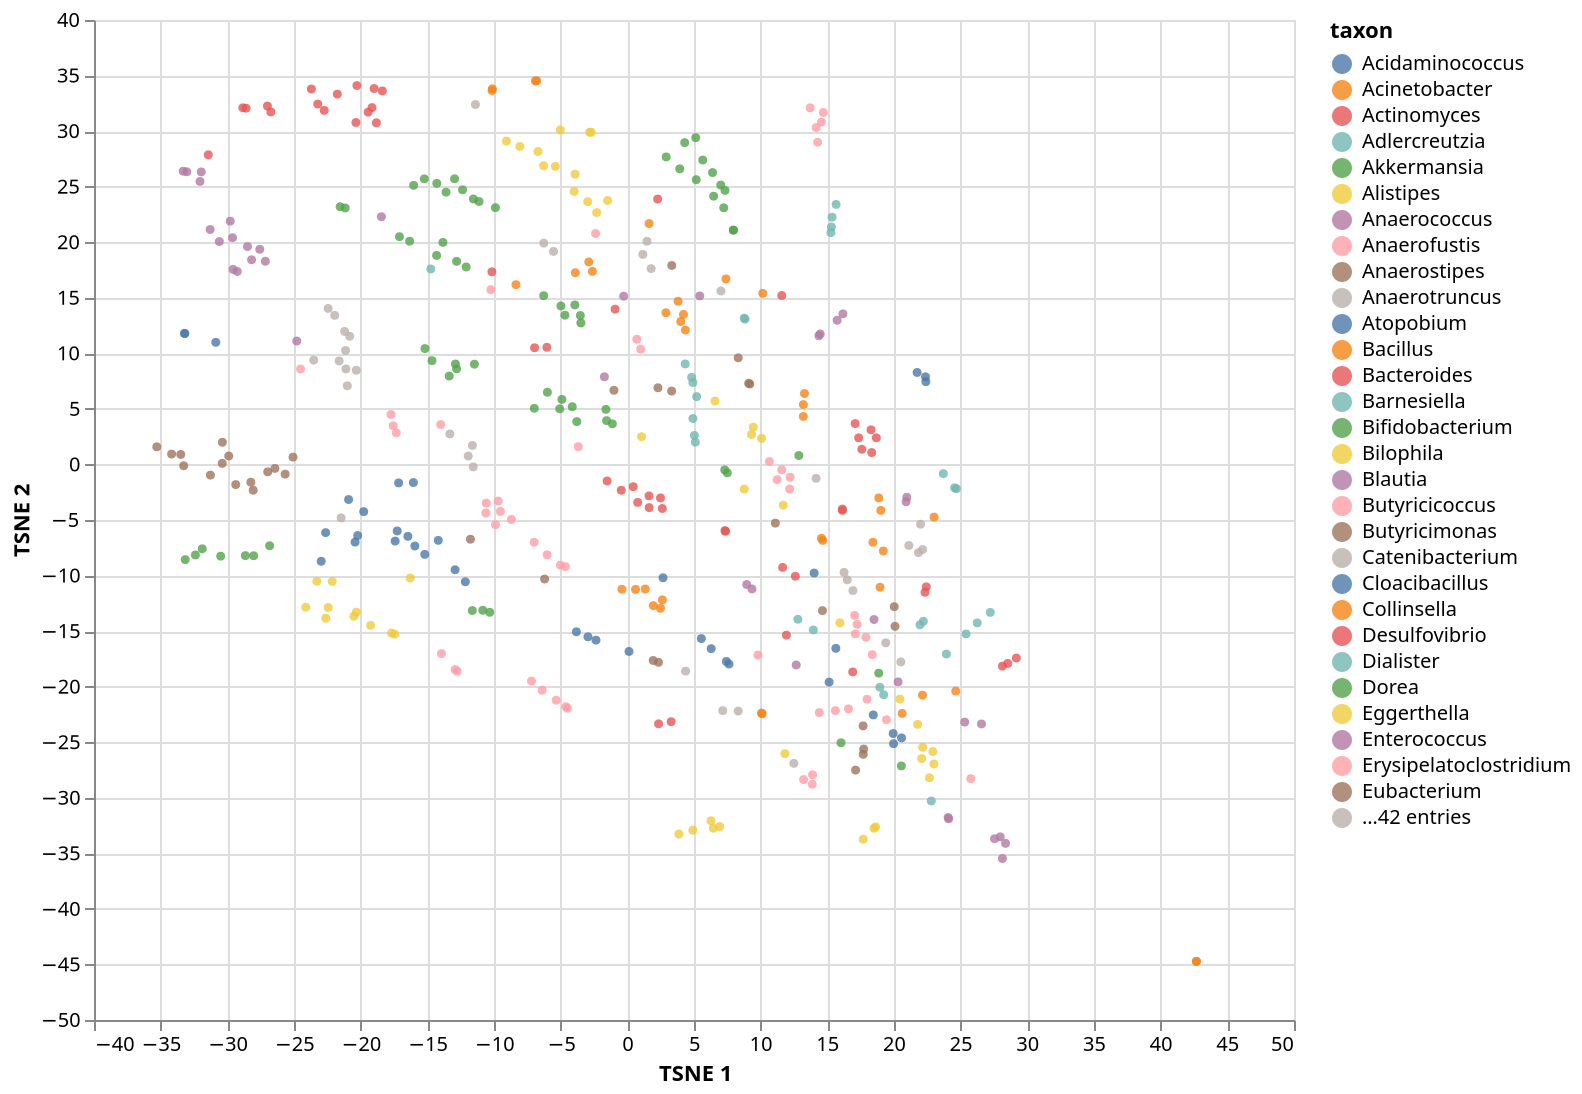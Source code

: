 {
  "$schema": "https://vega.github.io/schema/vega-lite/v5.json",
  "width": 600,
  "height": 500,
  "data": {
    "values": [
      {
        "sample_id": "Cancer1",
        "taxon": "Acinetobacter",
        "TSNE 1": 18.419960022,
        "TSNE 2": -7.0045485497
      },
      {
        "sample_id": "Cancer1",
        "taxon": "Actinomyces",
        "TSNE 1": 18.2789115906,
        "TSNE 2": 3.1150007248
      },
      {
        "sample_id": "Cancer1",
        "taxon": "Akkermansia",
        "TSNE 1": -28.6494579315,
        "TSNE 2": -8.2044992447
      },
      {
        "sample_id": "Cancer1",
        "taxon": "Alistipes",
        "TSNE 1": -5.3994007111,
        "TSNE 2": 26.8193073273
      },
      {
        "sample_id": "Cancer1",
        "taxon": "Anaerostipes",
        "TSNE 1": -28.2344856262,
        "TSNE 2": -1.6000401974
      },
      {
        "sample_id": "Cancer1",
        "taxon": "Atopobium",
        "TSNE 1": 15.6390228271,
        "TSNE 2": -16.5520496368
      },
      {
        "sample_id": "Cancer1",
        "taxon": "Bacillus",
        "TSNE 1": 23.005531311,
        "TSNE 2": -4.7356939316
      },
      {
        "sample_id": "Cancer1",
        "taxon": "Bacteroides",
        "TSNE 1": -28.5949516296,
        "TSNE 2": 32.0616378784
      },
      {
        "sample_id": "Cancer1",
        "taxon": "Bifidobacterium",
        "TSNE 1": -12.3578615189,
        "TSNE 2": 24.7185382843
      },
      {
        "sample_id": "Cancer1",
        "taxon": "Bilophila",
        "TSNE 1": 22.9938392639,
        "TSNE 2": -26.9536323547
      },
      {
        "sample_id": "Cancer1",
        "taxon": "Blautia",
        "TSNE 1": -29.5719795227,
        "TSNE 2": 17.5581531525
      },
      {
        "sample_id": "Cancer1",
        "taxon": "Butyricicoccus",
        "TSNE 1": -8.6917276382,
        "TSNE 2": -4.9501094818
      },
      {
        "sample_id": "Cancer1",
        "taxon": "Butyricimonas",
        "TSNE 1": 11.1030960083,
        "TSNE 2": -5.2811141014
      },
      {
        "sample_id": "Cancer1",
        "taxon": "Collinsella",
        "TSNE 1": 13.1992340088,
        "TSNE 2": 4.3187403679
      },
      {
        "sample_id": "Cancer1",
        "taxon": "Desulfovibrio",
        "TSNE 1": 7.3652896881,
        "TSNE 2": -6.0225429535
      },
      {
        "sample_id": "Cancer1",
        "taxon": "Dorea",
        "TSNE 1": -6.9793248177,
        "TSNE 2": 5.0521073341
      },
      {
        "sample_id": "Cancer1",
        "taxon": "Enterococcus",
        "TSNE 1": 20.960773468,
        "TSNE 2": -2.9550373554
      },
      {
        "sample_id": "Cancer1",
        "taxon": "Erysipelatoclostridium",
        "TSNE 1": 17.0992794037,
        "TSNE 2": -15.246465683
      },
      {
        "sample_id": "Cancer1",
        "taxon": "Faecalibacterium",
        "TSNE 1": -11.9325504303,
        "TSNE 2": 0.7537255287
      },
      {
        "sample_id": "Cancer1",
        "taxon": "Gemella",
        "TSNE 1": 18.9403305054,
        "TSNE 2": -20.053106308
      },
      {
        "sample_id": "Cancer1",
        "taxon": "Haemophilus",
        "TSNE 1": 14.3673124313,
        "TSNE 2": 11.5812091827
      },
      {
        "sample_id": "Cancer1",
        "taxon": "Lachnoclostridium",
        "TSNE 1": 4.0051579475,
        "TSNE 2": 12.8620223999
      },
      {
        "sample_id": "Cancer1",
        "taxon": "Lachnospira",
        "TSNE 1": 1.6264470816,
        "TSNE 2": -2.8328328133
      },
      {
        "sample_id": "Cancer1",
        "taxon": "Listeria",
        "TSNE 1": 8.9538803101,
        "TSNE 2": -10.8067083359
      },
      {
        "sample_id": "Cancer1",
        "taxon": "Mogibacterium",
        "TSNE 1": 20.6116333008,
        "TSNE 2": -22.4098949432
      },
      {
        "sample_id": "Cancer1",
        "taxon": "Neisseria",
        "TSNE 1": 11.6467981339,
        "TSNE 2": -9.2644081116
      },
      {
        "sample_id": "Cancer1",
        "taxon": "Odoribacter",
        "TSNE 1": 4.9176435471,
        "TSNE 2": 7.3701281548
      },
      {
        "sample_id": "Cancer1",
        "taxon": "Parabacteroides",
        "TSNE 1": 7.0086531639,
        "TSNE 2": 25.1441822052
      },
      {
        "sample_id": "Cancer1",
        "taxon": "Parasutterella",
        "TSNE 1": 27.9661045074,
        "TSNE 2": -33.514591217
      },
      {
        "sample_id": "Cancer1",
        "taxon": "Phascolarctobacterium",
        "TSNE 1": 14.2711992264,
        "TSNE 2": 28.998916626
      },
      {
        "sample_id": "Cancer1",
        "taxon": "Pseudomonas",
        "TSNE 1": 21.9917583466,
        "TSNE 2": -5.3781652451
      },
      {
        "sample_id": "Cancer1",
        "taxon": "Roseburia",
        "TSNE 1": -20.4189052582,
        "TSNE 2": -6.9906964302
      },
      {
        "sample_id": "Cancer1",
        "taxon": "Staphylococcus",
        "TSNE 1": 8.7707691193,
        "TSNE 2": 13.1696529388
      },
      {
        "sample_id": "Cancer1",
        "taxon": "Streptococcus",
        "TSNE 1": -12.0856666565,
        "TSNE 2": 17.7726306915
      },
      {
        "sample_id": "Cancer1",
        "taxon": "Subdoligranulum",
        "TSNE 1": -22.1314506531,
        "TSNE 2": -10.5276079178
      },
      {
        "sample_id": "Cancer1",
        "taxon": "Veillonella",
        "TSNE 1": 1.1635875702,
        "TSNE 2": 18.9054145813
      },
      {
        "sample_id": "Cancer2",
        "taxon": "Acinetobacter",
        "TSNE 1": 19.1987304688,
        "TSNE 2": -7.7885513306
      },
      {
        "sample_id": "Cancer2",
        "taxon": "Actinomyces",
        "TSNE 1": 18.6760349274,
        "TSNE 2": 2.3961741924
      },
      {
        "sample_id": "Cancer2",
        "taxon": "Alistipes",
        "TSNE 1": -3.9174478054,
        "TSNE 2": 26.1222991943
      },
      {
        "sample_id": "Cancer2",
        "taxon": "Anaerostipes",
        "TSNE 1": -26.4301891327,
        "TSNE 2": -0.357116878
      },
      {
        "sample_id": "Cancer2",
        "taxon": "Bacteroides",
        "TSNE 1": -23.2192573547,
        "TSNE 2": 32.4349555969
      },
      {
        "sample_id": "Cancer2",
        "taxon": "Bilophila",
        "TSNE 1": 22.1486949921,
        "TSNE 2": -25.4567070007
      },
      {
        "sample_id": "Cancer2",
        "taxon": "Blautia",
        "TSNE 1": -29.6074867249,
        "TSNE 2": 20.4083938599
      },
      {
        "sample_id": "Cancer2",
        "taxon": "Butyricicoccus",
        "TSNE 1": -6.9918270111,
        "TSNE 2": -6.9973311424
      },
      {
        "sample_id": "Cancer2",
        "taxon": "Collinsella",
        "TSNE 1": 13.2855710983,
        "TSNE 2": 6.3840813637
      },
      {
        "sample_id": "Cancer2",
        "taxon": "Dorea",
        "TSNE 1": -13.3600435257,
        "TSNE 2": 7.9517254829
      },
      {
        "sample_id": "Cancer2",
        "taxon": "Enterococcus",
        "TSNE 1": 20.9108848572,
        "TSNE 2": -3.3562426567
      },
      {
        "sample_id": "Cancer2",
        "taxon": "Erysipelatoclostridium",
        "TSNE 1": 18.3680973053,
        "TSNE 2": -17.1166629791
      },
      {
        "sample_id": "Cancer2",
        "taxon": "Faecalibacterium",
        "TSNE 1": -23.5220184326,
        "TSNE 2": 9.3897504807
      },
      {
        "sample_id": "Cancer2",
        "taxon": "Haemophilus",
        "TSNE 1": 16.1690921783,
        "TSNE 2": 13.5523014069
      },
      {
        "sample_id": "Cancer2",
        "taxon": "Lachnoclostridium",
        "TSNE 1": 3.8056066036,
        "TSNE 2": 14.6884012222
      },
      {
        "sample_id": "Cancer2",
        "taxon": "Lachnospira",
        "TSNE 1": 2.4883394241,
        "TSNE 2": -3.0122756958
      },
      {
        "sample_id": "Cancer2",
        "taxon": "Lactobacillus",
        "TSNE 1": 22.2022972107,
        "TSNE 2": -14.1173458099
      },
      {
        "sample_id": "Cancer2",
        "taxon": "Listeria",
        "TSNE 1": 9.3489313126,
        "TSNE 2": -11.2021350861
      },
      {
        "sample_id": "Cancer2",
        "taxon": "Methanobrevibacter",
        "TSNE 1": -33.2157058716,
        "TSNE 2": 11.7965526581
      },
      {
        "sample_id": "Cancer2",
        "taxon": "Neisseria",
        "TSNE 1": 12.6006679535,
        "TSNE 2": -10.0608415604
      },
      {
        "sample_id": "Cancer2",
        "taxon": "Odoribacter",
        "TSNE 1": 4.8208751678,
        "TSNE 2": 7.8392472267
      },
      {
        "sample_id": "Cancer2",
        "taxon": "Parabacteroides",
        "TSNE 1": 5.6548395157,
        "TSNE 2": 27.3948707581
      },
      {
        "sample_id": "Cancer2",
        "taxon": "Phascolarctobacterium",
        "TSNE 1": -5.3328032494,
        "TSNE 2": -21.2218761444
      },
      {
        "sample_id": "Cancer2",
        "taxon": "Porphyromonas",
        "TSNE 1": 2.2958118916,
        "TSNE 2": 6.9017767906
      },
      {
        "sample_id": "Cancer2",
        "taxon": "Pseudomonas",
        "TSNE 1": 21.1095981598,
        "TSNE 2": -7.2890219688
      },
      {
        "sample_id": "Cancer2",
        "taxon": "Roseburia",
        "TSNE 1": -16.4583969116,
        "TSNE 2": -6.470515728
      },
      {
        "sample_id": "Cancer2",
        "taxon": "Staphylococcus",
        "TSNE 1": 8.8229207993,
        "TSNE 2": 13.0794372559
      },
      {
        "sample_id": "Cancer2",
        "taxon": "Streptococcus",
        "TSNE 1": -16.3289661407,
        "TSNE 2": 20.0935630798
      },
      {
        "sample_id": "Cancer2",
        "taxon": "Subdoligranulum",
        "TSNE 1": -24.1160297394,
        "TSNE 2": -12.8497629166
      },
      {
        "sample_id": "Cancer2",
        "taxon": "Veillonella",
        "TSNE 1": 14.1565151215,
        "TSNE 2": -1.2467941046
      },
      {
        "sample_id": "Cancer3",
        "taxon": "Acidaminococcus",
        "TSNE 1": 14.0094451904,
        "TSNE 2": -9.7743873596
      },
      {
        "sample_id": "Cancer3",
        "taxon": "Actinomyces",
        "TSNE 1": 18.3261299133,
        "TSNE 2": 1.0706022978
      },
      {
        "sample_id": "Cancer3",
        "taxon": "Akkermansia",
        "TSNE 1": -28.0264358521,
        "TSNE 2": -8.2182092667
      },
      {
        "sample_id": "Cancer3",
        "taxon": "Alistipes",
        "TSNE 1": -2.9735331535,
        "TSNE 2": 23.6579208374
      },
      {
        "sample_id": "Cancer3",
        "taxon": "Anaerostipes",
        "TSNE 1": -29.8953666687,
        "TSNE 2": 0.7615689635
      },
      {
        "sample_id": "Cancer3",
        "taxon": "Bacteroides",
        "TSNE 1": -19.4421787262,
        "TSNE 2": 31.7056846619
      },
      {
        "sample_id": "Cancer3",
        "taxon": "Barnesiella",
        "TSNE 1": 23.9282455444,
        "TSNE 2": -17.0645942688
      },
      {
        "sample_id": "Cancer3",
        "taxon": "Bifidobacterium",
        "TSNE 1": -14.2903060913,
        "TSNE 2": 25.2967147827
      },
      {
        "sample_id": "Cancer3",
        "taxon": "Blautia",
        "TSNE 1": -33.0427970886,
        "TSNE 2": 26.3412265778
      },
      {
        "sample_id": "Cancer3",
        "taxon": "Butyricicoccus",
        "TSNE 1": -10.5768957138,
        "TSNE 2": -3.4800395966
      },
      {
        "sample_id": "Cancer3",
        "taxon": "Collinsella",
        "TSNE 1": -6.896900177,
        "TSNE 2": 34.5212669373
      },
      {
        "sample_id": "Cancer3",
        "taxon": "Dorea",
        "TSNE 1": -12.8045368195,
        "TSNE 2": 8.6032514572
      },
      {
        "sample_id": "Cancer3",
        "taxon": "Erysipelatoclostridium",
        "TSNE 1": 17.0483207703,
        "TSNE 2": -13.5841169357
      },
      {
        "sample_id": "Cancer3",
        "taxon": "Faecalibacterium",
        "TSNE 1": -20.8228588104,
        "TSNE 2": 11.5327806473
      },
      {
        "sample_id": "Cancer3",
        "taxon": "Faecalitalea",
        "TSNE 1": 7.6244735718,
        "TSNE 2": -17.9638118744
      },
      {
        "sample_id": "Cancer3",
        "taxon": "Fusobacterium",
        "TSNE 1": 16.1234798431,
        "TSNE 2": -4.010453701
      },
      {
        "sample_id": "Cancer3",
        "taxon": "Haemophilus",
        "TSNE 1": 20.3067245483,
        "TSNE 2": -19.563659668
      },
      {
        "sample_id": "Cancer3",
        "taxon": "Holdemanella",
        "TSNE 1": -17.3277683258,
        "TSNE 2": 2.8473844528
      },
      {
        "sample_id": "Cancer3",
        "taxon": "Lachnoclostridium",
        "TSNE 1": 2.8956401348,
        "TSNE 2": 13.6504926682
      },
      {
        "sample_id": "Cancer3",
        "taxon": "Lachnospira",
        "TSNE 1": 28.5320606232,
        "TSNE 2": -17.9078960419
      },
      {
        "sample_id": "Cancer3",
        "taxon": "Lactobacillus",
        "TSNE 1": 21.9478969574,
        "TSNE 2": -14.4342823029
      },
      {
        "sample_id": "Cancer3",
        "taxon": "Marvinbryantia",
        "TSNE 1": -13.9425058365,
        "TSNE 2": -17.0244541168
      },
      {
        "sample_id": "Cancer3",
        "taxon": "Megamonas",
        "TSNE 1": -1.0060266256,
        "TSNE 2": 6.6741471291
      },
      {
        "sample_id": "Cancer3",
        "taxon": "Megasphaera",
        "TSNE 1": -5.5378160477,
        "TSNE 2": 19.172328949
      },
      {
        "sample_id": "Cancer3",
        "taxon": "Mogibacterium",
        "TSNE 1": 24.6311302185,
        "TSNE 2": -20.4011516571
      },
      {
        "sample_id": "Cancer3",
        "taxon": "Parabacteroides",
        "TSNE 1": 6.4711875916,
        "TSNE 2": 24.1425037384
      },
      {
        "sample_id": "Cancer3",
        "taxon": "Paraprevotella",
        "TSNE 1": -2.8297333717,
        "TSNE 2": 29.8947238922
      },
      {
        "sample_id": "Cancer3",
        "taxon": "Phascolarctobacterium",
        "TSNE 1": -6.3954138756,
        "TSNE 2": -20.3146820068
      },
      {
        "sample_id": "Cancer3",
        "taxon": "Pseudomonas",
        "TSNE 1": 22.144405365,
        "TSNE 2": -7.6610460281
      },
      {
        "sample_id": "Cancer3",
        "taxon": "Roseburia",
        "TSNE 1": -19.7730922699,
        "TSNE 2": -4.2451572418
      },
      {
        "sample_id": "Cancer3",
        "taxon": "Streptococcus",
        "TSNE 1": -3.5249371529,
        "TSNE 2": 13.4029722214
      },
      {
        "sample_id": "Cancer3",
        "taxon": "Subdoligranulum",
        "TSNE 1": -17.454668045,
        "TSNE 2": -15.2778568268
      },
      {
        "sample_id": "Cancer3",
        "taxon": "Sutterella",
        "TSNE 1": 25.3047523499,
        "TSNE 2": -23.1866989136
      },
      {
        "sample_id": "Cancer4",
        "taxon": "Acidaminococcus",
        "TSNE 1": 22.3607749939,
        "TSNE 2": 7.88910532
      },
      {
        "sample_id": "Cancer4",
        "taxon": "Actinomyces",
        "TSNE 1": 17.3500423431,
        "TSNE 2": 2.3952333927
      },
      {
        "sample_id": "Cancer4",
        "taxon": "Akkermansia",
        "TSNE 1": 16.0283279419,
        "TSNE 2": -25.0485687256
      },
      {
        "sample_id": "Cancer4",
        "taxon": "Alistipes",
        "TSNE 1": -6.2745485306,
        "TSNE 2": 26.8753967285
      },
      {
        "sample_id": "Cancer4",
        "taxon": "Anaerostipes",
        "TSNE 1": -33.2755088806,
        "TSNE 2": -0.1205203086
      },
      {
        "sample_id": "Cancer4",
        "taxon": "Bacteroides",
        "TSNE 1": -19.1486263275,
        "TSNE 2": 32.1167182922
      },
      {
        "sample_id": "Cancer4",
        "taxon": "Bifidobacterium",
        "TSNE 1": -15.2248106003,
        "TSNE 2": 25.7049407959
      },
      {
        "sample_id": "Cancer4",
        "taxon": "Bilophila",
        "TSNE 1": 22.0741634369,
        "TSNE 2": -26.4706058502
      },
      {
        "sample_id": "Cancer4",
        "taxon": "Blautia",
        "TSNE 1": -33.3110313416,
        "TSNE 2": 26.3913059235
      },
      {
        "sample_id": "Cancer4",
        "taxon": "Butyricicoccus",
        "TSNE 1": -9.6807041168,
        "TSNE 2": -3.2884149551
      },
      {
        "sample_id": "Cancer4",
        "taxon": "Collinsella",
        "TSNE 1": 42.6791954041,
        "TSNE 2": -44.7242660522
      },
      {
        "sample_id": "Cancer4",
        "taxon": "Desulfovibrio",
        "TSNE 1": 7.3228559494,
        "TSNE 2": -5.9492750168
      },
      {
        "sample_id": "Cancer4",
        "taxon": "Dorea",
        "TSNE 1": -4.1308383942,
        "TSNE 2": 5.1969742775
      },
      {
        "sample_id": "Cancer4",
        "taxon": "Erysipelatoclostridium",
        "TSNE 1": 0.7091780305,
        "TSNE 2": 11.2702875137
      },
      {
        "sample_id": "Cancer4",
        "taxon": "Eubacterium",
        "TSNE 1": 20.0179672241,
        "TSNE 2": -12.8009929657
      },
      {
        "sample_id": "Cancer4",
        "taxon": "Faecalibacterium",
        "TSNE 1": -11.5601453781,
        "TSNE 2": -0.2172639817
      },
      {
        "sample_id": "Cancer4",
        "taxon": "Faecalitalea",
        "TSNE 1": 5.5506749153,
        "TSNE 2": -15.6709537506
      },
      {
        "sample_id": "Cancer4",
        "taxon": "Flavonifractor",
        "TSNE 1": 1.9509272575,
        "TSNE 2": -12.7075386047
      },
      {
        "sample_id": "Cancer4",
        "taxon": "Intestinibacter",
        "TSNE 1": -2.9521942139,
        "TSNE 2": -15.5115671158
      },
      {
        "sample_id": "Cancer4",
        "taxon": "Lachnoclostridium",
        "TSNE 1": -3.9013547897,
        "TSNE 2": 17.2544078827
      },
      {
        "sample_id": "Cancer4",
        "taxon": "Lachnospira",
        "TSNE 1": 1.6364711523,
        "TSNE 2": -3.8829295635
      },
      {
        "sample_id": "Cancer4",
        "taxon": "Marvinbryantia",
        "TSNE 1": -12.9116125107,
        "TSNE 2": -18.453245163
      },
      {
        "sample_id": "Cancer4",
        "taxon": "Methanobrevibacter",
        "TSNE 1": -30.8652095795,
        "TSNE 2": 10.9908132553
      },
      {
        "sample_id": "Cancer4",
        "taxon": "Odoribacter",
        "TSNE 1": 5.1001720428,
        "TSNE 2": 2.0066494942
      },
      {
        "sample_id": "Cancer4",
        "taxon": "Parabacteroides",
        "TSNE 1": 3.9311261177,
        "TSNE 2": 26.6047725677
      },
      {
        "sample_id": "Cancer4",
        "taxon": "Phascolarctobacterium",
        "TSNE 1": -4.6094546318,
        "TSNE 2": -21.8028526306
      },
      {
        "sample_id": "Cancer4",
        "taxon": "Roseburia",
        "TSNE 1": -20.9068069458,
        "TSNE 2": -3.1584787369
      },
      {
        "sample_id": "Cancer4",
        "taxon": "Slackia",
        "TSNE 1": 2.3423674107,
        "TSNE 2": -23.3445167542
      },
      {
        "sample_id": "Cancer4",
        "taxon": "Streptococcus",
        "TSNE 1": -3.4843811989,
        "TSNE 2": 12.7349538803
      },
      {
        "sample_id": "Cancer4",
        "taxon": "Subdoligranulum",
        "TSNE 1": -17.6862163544,
        "TSNE 2": -15.17192173
      },
      {
        "sample_id": "Cancer4",
        "taxon": "Terrisporobacter",
        "TSNE 1": -13.9981451035,
        "TSNE 2": 3.5878241062
      },
      {
        "sample_id": "Cancer4",
        "taxon": "Tyzzerella",
        "TSNE 1": 1.9406244755,
        "TSNE 2": -17.6420917511
      },
      {
        "sample_id": "Cancer4",
        "taxon": "Veillonella",
        "TSNE 1": 16.918422699,
        "TSNE 2": -11.3535146713
      },
      {
        "sample_id": "Cancer5",
        "taxon": "Akkermansia",
        "TSNE 1": -11.6246862411,
        "TSNE 2": -13.1470012665
      },
      {
        "sample_id": "Cancer5",
        "taxon": "Alistipes",
        "TSNE 1": -3.9916951656,
        "TSNE 2": 24.5733337402
      },
      {
        "sample_id": "Cancer5",
        "taxon": "Anaerostipes",
        "TSNE 1": -31.2669353485,
        "TSNE 2": -0.9604545236
      },
      {
        "sample_id": "Cancer5",
        "taxon": "Bacteroides",
        "TSNE 1": -23.6948623657,
        "TSNE 2": 33.792339325
      },
      {
        "sample_id": "Cancer5",
        "taxon": "Bifidobacterium",
        "TSNE 1": -16.0282344818,
        "TSNE 2": 25.1188278198
      },
      {
        "sample_id": "Cancer5",
        "taxon": "Bilophila",
        "TSNE 1": 6.2733798027,
        "TSNE 2": -32.066116333
      },
      {
        "sample_id": "Cancer5",
        "taxon": "Blautia",
        "TSNE 1": -30.6004943848,
        "TSNE 2": 20.0606803894
      },
      {
        "sample_id": "Cancer5",
        "taxon": "Butyricimonas",
        "TSNE 1": 14.6343097687,
        "TSNE 2": -13.15467453
      },
      {
        "sample_id": "Cancer5",
        "taxon": "Collinsella",
        "TSNE 1": -10.1215696335,
        "TSNE 2": 33.8070983887
      },
      {
        "sample_id": "Cancer5",
        "taxon": "Desulfovibrio",
        "TSNE 1": -6.0348792076,
        "TSNE 2": 10.5410385132
      },
      {
        "sample_id": "Cancer5",
        "taxon": "Faecalibacterium",
        "TSNE 1": -20.3274593353,
        "TSNE 2": 8.4774723053
      },
      {
        "sample_id": "Cancer5",
        "taxon": "Flavonifractor",
        "TSNE 1": 10.1142454147,
        "TSNE 2": -22.445350647
      },
      {
        "sample_id": "Cancer5",
        "taxon": "Gemella",
        "TSNE 1": 19.2264099121,
        "TSNE 2": -20.7262744904
      },
      {
        "sample_id": "Cancer5",
        "taxon": "Holdemania",
        "TSNE 1": 17.7265605927,
        "TSNE 2": -25.6117305756
      },
      {
        "sample_id": "Cancer5",
        "taxon": "Lachnoclostridium",
        "TSNE 1": 4.3549642563,
        "TSNE 2": 12.0943365097
      },
      {
        "sample_id": "Cancer5",
        "taxon": "Odoribacter",
        "TSNE 1": 13.9488573074,
        "TSNE 2": -14.8967542648
      },
      {
        "sample_id": "Cancer5",
        "taxon": "Parabacteroides",
        "TSNE 1": 4.3011193275,
        "TSNE 2": 28.9597473145
      },
      {
        "sample_id": "Cancer5",
        "taxon": "Paraprevotella",
        "TSNE 1": -5.0261650085,
        "TSNE 2": 30.0976638794
      },
      {
        "sample_id": "Cancer5",
        "taxon": "Parasutterella",
        "TSNE 1": 24.0988121033,
        "TSNE 2": -31.8891582489
      },
      {
        "sample_id": "Cancer5",
        "taxon": "Phascolarctobacterium",
        "TSNE 1": 14.5546455383,
        "TSNE 2": 30.8121986389
      },
      {
        "sample_id": "Cancer5",
        "taxon": "Roseburia",
        "TSNE 1": -20.2243270874,
        "TSNE 2": -6.3975505829
      },
      {
        "sample_id": "Cancer5",
        "taxon": "Slackia",
        "TSNE 1": 11.9295921326,
        "TSNE 2": -15.36028862
      },
      {
        "sample_id": "Cancer5",
        "taxon": "Sutterella",
        "TSNE 1": 26.5627326965,
        "TSNE 2": -23.3531951904
      },
      {
        "sample_id": "Cancer6",
        "taxon": "Akkermansia",
        "TSNE 1": -32.3952522278,
        "TSNE 2": -8.1461544037
      },
      {
        "sample_id": "Cancer6",
        "taxon": "Alistipes",
        "TSNE 1": -6.6976847649,
        "TSNE 2": 28.1635570526
      },
      {
        "sample_id": "Cancer6",
        "taxon": "Anaerostipes",
        "TSNE 1": -6.2050352097,
        "TSNE 2": -10.3144245148
      },
      {
        "sample_id": "Cancer6",
        "taxon": "Bacteroides",
        "TSNE 1": -21.7511806488,
        "TSNE 2": 33.3282737732
      },
      {
        "sample_id": "Cancer6",
        "taxon": "Barnesiella",
        "TSNE 1": 27.2221450806,
        "TSNE 2": -13.3135137558
      },
      {
        "sample_id": "Cancer6",
        "taxon": "Bifidobacterium",
        "TSNE 1": -11.5460891724,
        "TSNE 2": 23.8938274384
      },
      {
        "sample_id": "Cancer6",
        "taxon": "Bilophila",
        "TSNE 1": 22.659696579,
        "TSNE 2": -28.2000637054
      },
      {
        "sample_id": "Cancer6",
        "taxon": "Blautia",
        "TSNE 1": -28.4896354675,
        "TSNE 2": 19.612953186
      },
      {
        "sample_id": "Cancer6",
        "taxon": "Butyricimonas",
        "TSNE 1": 9.1010074615,
        "TSNE 2": 7.3064165115
      },
      {
        "sample_id": "Cancer6",
        "taxon": "Catenibacterium",
        "TSNE 1": 4.3715114594,
        "TSNE 2": -18.6028690338
      },
      {
        "sample_id": "Cancer6",
        "taxon": "Cloacibacillus",
        "TSNE 1": 2.6778478622,
        "TSNE 2": -10.2008047104
      },
      {
        "sample_id": "Cancer6",
        "taxon": "Collinsella",
        "TSNE 1": 14.6553182602,
        "TSNE 2": -6.833729744
      },
      {
        "sample_id": "Cancer6",
        "taxon": "Dorea",
        "TSNE 1": -1.1226340532,
        "TSNE 2": 3.6568446159
      },
      {
        "sample_id": "Cancer6",
        "taxon": "Faecalibacterium",
        "TSNE 1": -21.1077957153,
        "TSNE 2": 8.5988426208
      },
      {
        "sample_id": "Cancer6",
        "taxon": "Intestinibacter",
        "TSNE 1": 15.1338529587,
        "TSNE 2": -19.5896549225
      },
      {
        "sample_id": "Cancer6",
        "taxon": "Lachnospira",
        "TSNE 1": 0.777423799,
        "TSNE 2": -3.4145517349
      },
      {
        "sample_id": "Cancer6",
        "taxon": "Methanobrevibacter",
        "TSNE 1": -33.185333252,
        "TSNE 2": 11.7795534134
      },
      {
        "sample_id": "Cancer6",
        "taxon": "Neisseria",
        "TSNE 1": 16.9035816193,
        "TSNE 2": -18.6727867126
      },
      {
        "sample_id": "Cancer6",
        "taxon": "Odoribacter",
        "TSNE 1": 4.9194040298,
        "TSNE 2": 4.1336569786
      },
      {
        "sample_id": "Cancer6",
        "taxon": "Parabacteroides",
        "TSNE 1": 2.9141185284,
        "TSNE 2": 27.6771965027
      },
      {
        "sample_id": "Cancer6",
        "taxon": "Paraprevotella",
        "TSNE 1": -2.7131831646,
        "TSNE 2": 29.8991756439
      },
      {
        "sample_id": "Cancer6",
        "taxon": "Phascolarctobacterium",
        "TSNE 1": -7.1872458458,
        "TSNE 2": -19.4940509796
      },
      {
        "sample_id": "Cancer6",
        "taxon": "Roseburia",
        "TSNE 1": -17.4139518738,
        "TSNE 2": -6.8961629868
      },
      {
        "sample_id": "Cancer6",
        "taxon": "Streptococcus",
        "TSNE 1": -4.6805934906,
        "TSNE 2": 13.432103157
      },
      {
        "sample_id": "Cancer6",
        "taxon": "Subdoligranulum",
        "TSNE 1": -20.5100631714,
        "TSNE 2": -13.666062355
      },
      {
        "sample_id": "Cancer6",
        "taxon": "Terrisporobacter",
        "TSNE 1": 9.7940196991,
        "TSNE 2": -17.1585102081
      },
      {
        "sample_id": "Cancer6",
        "taxon": "Tyzzerella",
        "TSNE 1": 17.6808071136,
        "TSNE 2": -23.5280647278
      },
      {
        "sample_id": "Cancer6",
        "taxon": "Veillonella",
        "TSNE 1": 16.2547664642,
        "TSNE 2": -9.7110738754
      },
      {
        "sample_id": "Cancer7",
        "taxon": "Akkermansia",
        "TSNE 1": -10.3194475174,
        "TSNE 2": -13.3070478439
      },
      {
        "sample_id": "Cancer7",
        "taxon": "Alistipes",
        "TSNE 1": 15.9427919388,
        "TSNE 2": -14.2554302216
      },
      {
        "sample_id": "Cancer7",
        "taxon": "Anaerostipes",
        "TSNE 1": -25.0744991302,
        "TSNE 2": 0.6607513428
      },
      {
        "sample_id": "Cancer7",
        "taxon": "Bacteroides",
        "TSNE 1": 2.2761983871,
        "TSNE 2": 23.8852310181
      },
      {
        "sample_id": "Cancer7",
        "taxon": "Bifidobacterium",
        "TSNE 1": -9.8941431046,
        "TSNE 2": 23.1113586426
      },
      {
        "sample_id": "Cancer7",
        "taxon": "Bilophila",
        "TSNE 1": 6.4501667023,
        "TSNE 2": -32.7367858887
      },
      {
        "sample_id": "Cancer7",
        "taxon": "Blautia",
        "TSNE 1": -24.7895889282,
        "TSNE 2": 11.1074466705
      },
      {
        "sample_id": "Cancer7",
        "taxon": "Butyricicoccus",
        "TSNE 1": -6.015768528,
        "TSNE 2": -8.1350450516
      },
      {
        "sample_id": "Cancer7",
        "taxon": "Collinsella",
        "TSNE 1": 1.6318033934,
        "TSNE 2": 21.6798286438
      },
      {
        "sample_id": "Cancer7",
        "taxon": "Dorea",
        "TSNE 1": -1.6079603434,
        "TSNE 2": 4.958527565
      },
      {
        "sample_id": "Cancer7",
        "taxon": "Erysipelatoclostridium",
        "TSNE 1": 17.2334403992,
        "TSNE 2": -14.3887042999
      },
      {
        "sample_id": "Cancer7",
        "taxon": "Faecalitalea",
        "TSNE 1": 6.2893352509,
        "TSNE 2": -16.5779151917
      },
      {
        "sample_id": "Cancer7",
        "taxon": "Fusobacterium",
        "TSNE 1": -31.430814743,
        "TSNE 2": 27.8681755066
      },
      {
        "sample_id": "Cancer7",
        "taxon": "Lachnoclostridium",
        "TSNE 1": -2.8910541534,
        "TSNE 2": 18.2260513306
      },
      {
        "sample_id": "Cancer7",
        "taxon": "Parabacteroides",
        "TSNE 1": 7.9582877159,
        "TSNE 2": 21.0875205994
      },
      {
        "sample_id": "Cancer7",
        "taxon": "Pseudomonas",
        "TSNE 1": 20.5137729645,
        "TSNE 2": -17.7737369537
      },
      {
        "sample_id": "Cancer7",
        "taxon": "Streptococcus",
        "TSNE 1": -13.8296146393,
        "TSNE 2": 19.984998703
      },
      {
        "sample_id": "Cancer7",
        "taxon": "Tyzzerella",
        "TSNE 1": 2.3360388279,
        "TSNE 2": -17.809425354
      },
      {
        "sample_id": "Cancer8",
        "taxon": "Acidaminococcus",
        "TSNE 1": 21.7348365784,
        "TSNE 2": 8.2775373459
      },
      {
        "sample_id": "Cancer8",
        "taxon": "Actinomyces",
        "TSNE 1": 17.5879669189,
        "TSNE 2": 1.3650690317
      },
      {
        "sample_id": "Cancer8",
        "taxon": "Akkermansia",
        "TSNE 1": -10.8404273987,
        "TSNE 2": -13.1241130829
      },
      {
        "sample_id": "Cancer8",
        "taxon": "Alistipes",
        "TSNE 1": 11.6950597763,
        "TSNE 2": -3.664167881
      },
      {
        "sample_id": "Cancer8",
        "taxon": "Anaerofustis",
        "TSNE 1": 15.6059713364,
        "TSNE 2": -22.1534347534
      },
      {
        "sample_id": "Cancer8",
        "taxon": "Anaerostipes",
        "TSNE 1": -33.4933357239,
        "TSNE 2": 0.900793612
      },
      {
        "sample_id": "Cancer8",
        "taxon": "Bacteroides",
        "TSNE 1": -18.3729419708,
        "TSNE 2": 33.6170005798
      },
      {
        "sample_id": "Cancer8",
        "taxon": "Bifidobacterium",
        "TSNE 1": -21.541103363,
        "TSNE 2": 23.19622612
      },
      {
        "sample_id": "Cancer8",
        "taxon": "Blautia",
        "TSNE 1": -29.7843799591,
        "TSNE 2": 21.8971996307
      },
      {
        "sample_id": "Cancer8",
        "taxon": "Butyricicoccus",
        "TSNE 1": -4.6413955688,
        "TSNE 2": -9.1970615387
      },
      {
        "sample_id": "Cancer8",
        "taxon": "Catenibacterium",
        "TSNE 1": -21.4657936096,
        "TSNE 2": -4.8087134361
      },
      {
        "sample_id": "Cancer8",
        "taxon": "Collinsella",
        "TSNE 1": 42.6840858459,
        "TSNE 2": -44.7243537903
      },
      {
        "sample_id": "Cancer8",
        "taxon": "Desulfovibrio",
        "TSNE 1": -6.9566473961,
        "TSNE 2": 10.4999647141
      },
      {
        "sample_id": "Cancer8",
        "taxon": "Dialister",
        "TSNE 1": 15.3560142517,
        "TSNE 2": 22.2517147064
      },
      {
        "sample_id": "Cancer8",
        "taxon": "Dorea",
        "TSNE 1": -14.6483163834,
        "TSNE 2": 9.3421697617
      },
      {
        "sample_id": "Cancer8",
        "taxon": "Eggerthella",
        "TSNE 1": 17.6935062408,
        "TSNE 2": -33.7279472351
      },
      {
        "sample_id": "Cancer8",
        "taxon": "Erysipelatoclostridium",
        "TSNE 1": 12.1734170914,
        "TSNE 2": -2.2110991478
      },
      {
        "sample_id": "Cancer8",
        "taxon": "Faecalibacterium",
        "TSNE 1": -11.6196346283,
        "TSNE 2": 1.7111113071
      },
      {
        "sample_id": "Cancer8",
        "taxon": "Flavonifractor",
        "TSNE 1": 2.4842939377,
        "TSNE 2": -12.9465999603
      },
      {
        "sample_id": "Cancer8",
        "taxon": "Fusobacterium",
        "TSNE 1": 16.1339302063,
        "TSNE 2": -4.1372308731
      },
      {
        "sample_id": "Cancer8",
        "taxon": "Gordonibacter",
        "TSNE 1": 20.5510501862,
        "TSNE 2": -27.1322364807
      },
      {
        "sample_id": "Cancer8",
        "taxon": "Holdemania",
        "TSNE 1": 17.691411972,
        "TSNE 2": -26.0881557465
      },
      {
        "sample_id": "Cancer8",
        "taxon": "Hungatella",
        "TSNE 1": 8.3108491898,
        "TSNE 2": -22.1960811615
      },
      {
        "sample_id": "Cancer8",
        "taxon": "Intestinibacter",
        "TSNE 1": -2.3486447334,
        "TSNE 2": -15.8109636307
      },
      {
        "sample_id": "Cancer8",
        "taxon": "Lachnoclostridium",
        "TSNE 1": -2.6186337471,
        "TSNE 2": 17.3781833649
      },
      {
        "sample_id": "Cancer8",
        "taxon": "Lactobacillus",
        "TSNE 1": 24.5428447723,
        "TSNE 2": -2.1020774841
      },
      {
        "sample_id": "Cancer8",
        "taxon": "Marvinbryantia",
        "TSNE 1": 13.2212209702,
        "TSNE 2": -28.3614292145
      },
      {
        "sample_id": "Cancer8",
        "taxon": "Megasphaera",
        "TSNE 1": -6.2664461136,
        "TSNE 2": 19.9143848419
      },
      {
        "sample_id": "Cancer8",
        "taxon": "Odoribacter",
        "TSNE 1": 5.0288066864,
        "TSNE 2": 2.6107437611
      },
      {
        "sample_id": "Cancer8",
        "taxon": "Parabacteroides",
        "TSNE 1": 5.1683888435,
        "TSNE 2": 25.6281433105
      },
      {
        "sample_id": "Cancer8",
        "taxon": "Paraprevotella",
        "TSNE 1": 20.4409427643,
        "TSNE 2": -21.1182746887
      },
      {
        "sample_id": "Cancer8",
        "taxon": "Roseburia",
        "TSNE 1": -15.1894311905,
        "TSNE 2": -8.0965089798
      },
      {
        "sample_id": "Cancer8",
        "taxon": "Streptococcus",
        "TSNE 1": -12.8050422668,
        "TSNE 2": 18.2774047852
      },
      {
        "sample_id": "Cancer8",
        "taxon": "Subdoligranulum",
        "TSNE 1": -16.2851142883,
        "TSNE 2": -10.2220439911
      },
      {
        "sample_id": "Healthy1",
        "taxon": "Akkermansia",
        "TSNE 1": -33.1586532593,
        "TSNE 2": -8.5649690628
      },
      {
        "sample_id": "Healthy1",
        "taxon": "Anaerostipes",
        "TSNE 1": -26.9724559784,
        "TSNE 2": -0.6666433811
      },
      {
        "sample_id": "Healthy1",
        "taxon": "Bacteroides",
        "TSNE 1": -26.7370052338,
        "TSNE 2": 31.7251491547
      },
      {
        "sample_id": "Healthy1",
        "taxon": "Blautia",
        "TSNE 1": -28.1819610596,
        "TSNE 2": 18.4206676483
      },
      {
        "sample_id": "Healthy1",
        "taxon": "Butyricicoccus",
        "TSNE 1": -9.5196914673,
        "TSNE 2": -4.2227959633
      },
      {
        "sample_id": "Healthy1",
        "taxon": "Dialister",
        "TSNE 1": 15.3039798737,
        "TSNE 2": 21.3735237122
      },
      {
        "sample_id": "Healthy1",
        "taxon": "Dorea",
        "TSNE 1": -5.0669212341,
        "TSNE 2": 5.0064439774
      },
      {
        "sample_id": "Healthy1",
        "taxon": "Erysipelatoclostridium",
        "TSNE 1": 11.2383203506,
        "TSNE 2": -1.3702411652
      },
      {
        "sample_id": "Healthy1",
        "taxon": "Faecalibacterium",
        "TSNE 1": -21.6168899536,
        "TSNE 2": 9.3150415421
      },
      {
        "sample_id": "Healthy1",
        "taxon": "Haemophilus",
        "TSNE 1": 12.6667604446,
        "TSNE 2": -18.0467891693
      },
      {
        "sample_id": "Healthy1",
        "taxon": "Lachnoclostridium",
        "TSNE 1": 19.0106678009,
        "TSNE 2": -4.1310577393
      },
      {
        "sample_id": "Healthy1",
        "taxon": "Lachnospira",
        "TSNE 1": -1.5165822506,
        "TSNE 2": -1.4877175093
      },
      {
        "sample_id": "Healthy1",
        "taxon": "Marvinbryantia",
        "TSNE 1": 13.8925380707,
        "TSNE 2": -27.9316482544
      },
      {
        "sample_id": "Healthy1",
        "taxon": "Roseburia",
        "TSNE 1": -22.9613742828,
        "TSNE 2": -8.7146244049
      },
      {
        "sample_id": "Healthy1",
        "taxon": "Streptococcus",
        "TSNE 1": -3.9372184277,
        "TSNE 2": 14.3557538986
      },
      {
        "sample_id": "Healthy1",
        "taxon": "Subdoligranulum",
        "TSNE 1": -20.3232822418,
        "TSNE 2": -13.295958519
      },
      {
        "sample_id": "Healthy1",
        "taxon": "Veillonella",
        "TSNE 1": 1.7857553959,
        "TSNE 2": 17.6251029968
      },
      {
        "sample_id": "Healthy2",
        "taxon": "Akkermansia",
        "TSNE 1": -31.8812160492,
        "TSNE 2": -7.5908265114
      },
      {
        "sample_id": "Healthy2",
        "taxon": "Alistipes",
        "TSNE 1": 9.3116159439,
        "TSNE 2": 2.6962196827
      },
      {
        "sample_id": "Healthy2",
        "taxon": "Anaerostipes",
        "TSNE 1": -25.6625003815,
        "TSNE 2": -0.8720319271
      },
      {
        "sample_id": "Healthy2",
        "taxon": "Bacteroides",
        "TSNE 1": -20.2796840668,
        "TSNE 2": 34.099155426
      },
      {
        "sample_id": "Healthy2",
        "taxon": "Blautia",
        "TSNE 1": -27.1482753754,
        "TSNE 2": 18.2884597778
      },
      {
        "sample_id": "Healthy2",
        "taxon": "Dorea",
        "TSNE 1": -4.9066462517,
        "TSNE 2": 5.8523368835
      },
      {
        "sample_id": "Healthy2",
        "taxon": "Enterococcus",
        "TSNE 1": -18.4439411163,
        "TSNE 2": 22.2964954376
      },
      {
        "sample_id": "Healthy2",
        "taxon": "Erysipelatoclostridium",
        "TSNE 1": 17.896987915,
        "TSNE 2": -15.5630550385
      },
      {
        "sample_id": "Healthy2",
        "taxon": "Faecalibacterium",
        "TSNE 1": -21.9456634521,
        "TSNE 2": 13.4202880859
      },
      {
        "sample_id": "Healthy2",
        "taxon": "Flavonifractor",
        "TSNE 1": 10.0620288849,
        "TSNE 2": -22.3779754639
      },
      {
        "sample_id": "Healthy2",
        "taxon": "Haemophilus",
        "TSNE 1": 15.7352542877,
        "TSNE 2": 12.9795570374
      },
      {
        "sample_id": "Healthy2",
        "taxon": "Intestinibacter",
        "TSNE 1": -16.0464229584,
        "TSNE 2": -1.629503727
      },
      {
        "sample_id": "Healthy2",
        "taxon": "Lachnospira",
        "TSNE 1": -0.4560311437,
        "TSNE 2": -2.3232316971
      },
      {
        "sample_id": "Healthy2",
        "taxon": "Marvinbryantia",
        "TSNE 1": -12.7573261261,
        "TSNE 2": -18.6129074097
      },
      {
        "sample_id": "Healthy2",
        "taxon": "Parabacteroides",
        "TSNE 1": 6.3915944099,
        "TSNE 2": 26.2686862946
      },
      {
        "sample_id": "Healthy2",
        "taxon": "Parasutterella",
        "TSNE 1": 28.3667793274,
        "TSNE 2": -34.1042137146
      },
      {
        "sample_id": "Healthy2",
        "taxon": "Roseburia",
        "TSNE 1": -14.1802577972,
        "TSNE 2": -6.8313450813
      },
      {
        "sample_id": "Healthy2",
        "taxon": "Subdoligranulum",
        "TSNE 1": -22.6162128448,
        "TSNE 2": -13.837059021
      },
      {
        "sample_id": "Healthy2",
        "taxon": "Terrisporobacter",
        "TSNE 1": -24.508764267,
        "TSNE 2": 8.5945968628
      },
      {
        "sample_id": "Healthy2",
        "taxon": "Veillonella",
        "TSNE 1": -11.3906393051,
        "TSNE 2": 32.3943710327
      },
      {
        "sample_id": "Healthy3",
        "taxon": "Acidaminococcus",
        "TSNE 1": 22.3896045685,
        "TSNE 2": 7.4475870132
      },
      {
        "sample_id": "Healthy3",
        "taxon": "Actinomyces",
        "TSNE 1": 17.0858726501,
        "TSNE 2": 3.6785230637
      },
      {
        "sample_id": "Healthy3",
        "taxon": "Alistipes",
        "TSNE 1": -2.2977409363,
        "TSNE 2": 22.6681194305
      },
      {
        "sample_id": "Healthy3",
        "taxon": "Anaerostipes",
        "TSNE 1": -30.3821430206,
        "TSNE 2": 0.1013391539
      },
      {
        "sample_id": "Healthy3",
        "taxon": "Bacteroides",
        "TSNE 1": -20.3559169769,
        "TSNE 2": 30.7763748169
      },
      {
        "sample_id": "Healthy3",
        "taxon": "Barnesiella",
        "TSNE 1": 26.2434768677,
        "TSNE 2": -14.2612810135
      },
      {
        "sample_id": "Healthy3",
        "taxon": "Bifidobacterium",
        "TSNE 1": -13.5987691879,
        "TSNE 2": 24.5044498444
      },
      {
        "sample_id": "Healthy3",
        "taxon": "Bilophila",
        "TSNE 1": 22.914018631,
        "TSNE 2": -25.8366985321
      },
      {
        "sample_id": "Healthy3",
        "taxon": "Blautia",
        "TSNE 1": -31.9539833069,
        "TSNE 2": 26.3311347961
      },
      {
        "sample_id": "Healthy3",
        "taxon": "Butyricicoccus",
        "TSNE 1": -10.6058425903,
        "TSNE 2": -4.3692617416
      },
      {
        "sample_id": "Healthy3",
        "taxon": "Collinsella",
        "TSNE 1": -6.7959609032,
        "TSNE 2": 34.5285568237
      },
      {
        "sample_id": "Healthy3",
        "taxon": "Dialister",
        "TSNE 1": 15.6574029922,
        "TSNE 2": 23.4034061432
      },
      {
        "sample_id": "Healthy3",
        "taxon": "Dorea",
        "TSNE 1": -12.8932647705,
        "TSNE 2": 9.0388851166
      },
      {
        "sample_id": "Healthy3",
        "taxon": "Erysipelatoclostridium",
        "TSNE 1": 11.5772609711,
        "TSNE 2": -0.4731228352
      },
      {
        "sample_id": "Healthy3",
        "taxon": "Faecalibacterium",
        "TSNE 1": -21.1312026978,
        "TSNE 2": 10.2583084106
      },
      {
        "sample_id": "Healthy3",
        "taxon": "Haemophilus",
        "TSNE 1": 14.4667263031,
        "TSNE 2": 11.7425756454
      },
      {
        "sample_id": "Healthy3",
        "taxon": "Holdemanella",
        "TSNE 1": -17.5612430573,
        "TSNE 2": 3.4800813198
      },
      {
        "sample_id": "Healthy3",
        "taxon": "Lachnoclostridium",
        "TSNE 1": 18.8584842682,
        "TSNE 2": -3.0135858059
      },
      {
        "sample_id": "Healthy3",
        "taxon": "Lachnospira",
        "TSNE 1": 2.6247274876,
        "TSNE 2": -3.9635260105
      },
      {
        "sample_id": "Healthy3",
        "taxon": "Lactobacillus",
        "TSNE 1": 24.6805801392,
        "TSNE 2": -2.187702179
      },
      {
        "sample_id": "Healthy3",
        "taxon": "Leuconostoc",
        "TSNE 1": 8.768579483,
        "TSNE 2": -2.2147922516
      },
      {
        "sample_id": "Healthy3",
        "taxon": "Marvinbryantia",
        "TSNE 1": 13.8711576462,
        "TSNE 2": -28.7821331024
      },
      {
        "sample_id": "Healthy3",
        "taxon": "Methanobrevibacter",
        "TSNE 1": 19.9664382935,
        "TSNE 2": -25.1302604675
      },
      {
        "sample_id": "Healthy3",
        "taxon": "Odoribacter",
        "TSNE 1": 12.7903366089,
        "TSNE 2": -13.9357614517
      },
      {
        "sample_id": "Healthy3",
        "taxon": "Parasutterella",
        "TSNE 1": 24.0621986389,
        "TSNE 2": -31.7756175995
      },
      {
        "sample_id": "Healthy3",
        "taxon": "Roseburia",
        "TSNE 1": -12.1504573822,
        "TSNE 2": -10.5571308136
      },
      {
        "sample_id": "Healthy3",
        "taxon": "Streptococcus",
        "TSNE 1": -6.2731833458,
        "TSNE 2": 15.1905632019
      },
      {
        "sample_id": "Healthy3",
        "taxon": "Subdoligranulum",
        "TSNE 1": -19.2566146851,
        "TSNE 2": -14.4812574387
      },
      {
        "sample_id": "Healthy3",
        "taxon": "Veillonella",
        "TSNE 1": 16.4932727814,
        "TSNE 2": -10.3817901611
      },
      {
        "sample_id": "Healthy4",
        "taxon": "Actinomyces",
        "TSNE 1": 22.4201126099,
        "TSNE 2": -11.0173273087
      },
      {
        "sample_id": "Healthy4",
        "taxon": "Adlercreutzia",
        "TSNE 1": 22.7996692657,
        "TSNE 2": -30.28972435
      },
      {
        "sample_id": "Healthy4",
        "taxon": "Akkermansia",
        "TSNE 1": -26.8275032043,
        "TSNE 2": -7.3159947395
      },
      {
        "sample_id": "Healthy4",
        "taxon": "Alistipes",
        "TSNE 1": 10.0664644241,
        "TSNE 2": 2.3495368958
      },
      {
        "sample_id": "Healthy4",
        "taxon": "Anaerococcus",
        "TSNE 1": 18.5017280579,
        "TSNE 2": -13.9573383331
      },
      {
        "sample_id": "Healthy4",
        "taxon": "Anaerofustis",
        "TSNE 1": 16.5832328796,
        "TSNE 2": -21.9996185303
      },
      {
        "sample_id": "Healthy4",
        "taxon": "Anaerostipes",
        "TSNE 1": -34.1788406372,
        "TSNE 2": 0.9342680573
      },
      {
        "sample_id": "Healthy4",
        "taxon": "Bacteroides",
        "TSNE 1": -22.7332458496,
        "TSNE 2": 31.8650608063
      },
      {
        "sample_id": "Healthy4",
        "taxon": "Bifidobacterium",
        "TSNE 1": -12.9570817947,
        "TSNE 2": 25.7089157104
      },
      {
        "sample_id": "Healthy4",
        "taxon": "Blautia",
        "TSNE 1": -31.2904930115,
        "TSNE 2": 21.1445999146
      },
      {
        "sample_id": "Healthy4",
        "taxon": "Collinsella",
        "TSNE 1": 14.5608434677,
        "TSNE 2": -6.6448130608
      },
      {
        "sample_id": "Healthy4",
        "taxon": "Dialister",
        "TSNE 1": 15.269616127,
        "TSNE 2": 20.8613739014
      },
      {
        "sample_id": "Healthy4",
        "taxon": "Dorea",
        "TSNE 1": -15.1789102554,
        "TSNE 2": 10.4297847748
      },
      {
        "sample_id": "Healthy4",
        "taxon": "Erysipelatoclostridium",
        "TSNE 1": 1.0003416538,
        "TSNE 2": 10.3780899048
      },
      {
        "sample_id": "Healthy4",
        "taxon": "Faecalibacterium",
        "TSNE 1": -21.204202652,
        "TSNE 2": 11.96961689
      },
      {
        "sample_id": "Healthy4",
        "taxon": "Holdemanella",
        "TSNE 1": -17.7250747681,
        "TSNE 2": 4.4977474213
      },
      {
        "sample_id": "Healthy4",
        "taxon": "Intestinibacter",
        "TSNE 1": -17.1518745422,
        "TSNE 2": -1.6641464233
      },
      {
        "sample_id": "Healthy4",
        "taxon": "Odoribacter",
        "TSNE 1": 4.3391051292,
        "TSNE 2": 9.0447530746
      },
      {
        "sample_id": "Healthy4",
        "taxon": "Parabacteroides",
        "TSNE 1": 7.2289795876,
        "TSNE 2": 23.1010875702
      },
      {
        "sample_id": "Healthy4",
        "taxon": "Parasutterella",
        "TSNE 1": 27.5383167267,
        "TSNE 2": -33.6878890991
      },
      {
        "sample_id": "Healthy4",
        "taxon": "Phascolarctobacterium",
        "TSNE 1": 17.9766635895,
        "TSNE 2": -21.1282234192
      },
      {
        "sample_id": "Healthy4",
        "taxon": "Pseudomonas",
        "TSNE 1": 21.8334465027,
        "TSNE 2": -7.9387507439
      },
      {
        "sample_id": "Healthy4",
        "taxon": "Roseburia",
        "TSNE 1": -17.259771347,
        "TSNE 2": -5.9866046906
      },
      {
        "sample_id": "Healthy4",
        "taxon": "Streptococcus",
        "TSNE 1": -4.9781517982,
        "TSNE 2": 14.2630214691
      },
      {
        "sample_id": "Healthy4",
        "taxon": "Subdoligranulum",
        "TSNE 1": -22.4370326996,
        "TSNE 2": -12.87728405
      },
      {
        "sample_id": "Healthy4",
        "taxon": "Veillonella",
        "TSNE 1": 19.3808383942,
        "TSNE 2": -16.0549030304
      },
      {
        "sample_id": "Healthy4",
        "taxon": "Weissella",
        "TSNE 1": 18.4445495605,
        "TSNE 2": -22.5435848236
      },
      {
        "sample_id": "Healthy5",
        "taxon": "Alistipes",
        "TSNE 1": -1.4806205034,
        "TSNE 2": 23.7574901581
      },
      {
        "sample_id": "Healthy5",
        "taxon": "Anaerofustis",
        "TSNE 1": 14.3995351791,
        "TSNE 2": -22.3315448761
      },
      {
        "sample_id": "Healthy5",
        "taxon": "Anaerostipes",
        "TSNE 1": -30.3725967407,
        "TSNE 2": 1.9972242117
      },
      {
        "sample_id": "Healthy5",
        "taxon": "Bacteroides",
        "TSNE 1": -18.9936733246,
        "TSNE 2": 33.8313140869
      },
      {
        "sample_id": "Healthy5",
        "taxon": "Barnesiella",
        "TSNE 1": 25.4049243927,
        "TSNE 2": -15.2578725815
      },
      {
        "sample_id": "Healthy5",
        "taxon": "Bifidobacterium",
        "TSNE 1": -21.1577739716,
        "TSNE 2": 23.0837287903
      },
      {
        "sample_id": "Healthy5",
        "taxon": "Bilophila",
        "TSNE 1": 3.8687388897,
        "TSNE 2": -33.2618904114
      },
      {
        "sample_id": "Healthy5",
        "taxon": "Blautia",
        "TSNE 1": -27.5664367676,
        "TSNE 2": 19.3629150391
      },
      {
        "sample_id": "Healthy5",
        "taxon": "Butyricicoccus",
        "TSNE 1": -9.8874616623,
        "TSNE 2": -5.4191288948
      },
      {
        "sample_id": "Healthy5",
        "taxon": "Collinsella",
        "TSNE 1": -10.1433191299,
        "TSNE 2": 33.6550979614
      },
      {
        "sample_id": "Healthy5",
        "taxon": "Dorea",
        "TSNE 1": -5.9963026047,
        "TSNE 2": 6.4971389771
      },
      {
        "sample_id": "Healthy5",
        "taxon": "Eggerthella",
        "TSNE 1": 18.615436554,
        "TSNE 2": -32.6209602356
      },
      {
        "sample_id": "Healthy5",
        "taxon": "Erysipelatoclostridium",
        "TSNE 1": 12.2051124573,
        "TSNE 2": -1.1428363323
      },
      {
        "sample_id": "Healthy5",
        "taxon": "Eubacterium",
        "TSNE 1": 3.3346846104,
        "TSNE 2": 17.9087562561
      },
      {
        "sample_id": "Healthy5",
        "taxon": "Faecalibacterium",
        "TSNE 1": -22.4379692078,
        "TSNE 2": 14.0406112671
      },
      {
        "sample_id": "Healthy5",
        "taxon": "Faecalitalea",
        "TSNE 1": 7.4282188416,
        "TSNE 2": -17.7295017242
      },
      {
        "sample_id": "Healthy5",
        "taxon": "Flavonifractor",
        "TSNE 1": 0.6164448857,
        "TSNE 2": -11.2449426651
      },
      {
        "sample_id": "Healthy5",
        "taxon": "Holdemania",
        "TSNE 1": 17.117767334,
        "TSNE 2": -27.5091018677
      },
      {
        "sample_id": "Healthy5",
        "taxon": "Lachnoclostridium",
        "TSNE 1": 4.2092261314,
        "TSNE 2": 13.5014867783
      },
      {
        "sample_id": "Healthy5",
        "taxon": "Lachnospira",
        "TSNE 1": 0.4417594671,
        "TSNE 2": -2.0021440983
      },
      {
        "sample_id": "Healthy5",
        "taxon": "Marvinbryantia",
        "TSNE 1": 25.7603054047,
        "TSNE 2": -28.2787284851
      },
      {
        "sample_id": "Healthy5",
        "taxon": "Methanobrevibacter",
        "TSNE 1": 20.5648155212,
        "TSNE 2": -24.6120834351
      },
      {
        "sample_id": "Healthy5",
        "taxon": "Parabacteroides",
        "TSNE 1": 7.9515337944,
        "TSNE 2": 21.0915737152
      },
      {
        "sample_id": "Healthy5",
        "taxon": "Paraprevotella",
        "TSNE 1": 6.5765190125,
        "TSNE 2": 5.7057218552
      },
      {
        "sample_id": "Healthy5",
        "taxon": "Phascolarctobacterium",
        "TSNE 1": 14.7027816772,
        "TSNE 2": 31.6744327545
      },
      {
        "sample_id": "Healthy5",
        "taxon": "Roseburia",
        "TSNE 1": -22.6249637604,
        "TSNE 2": -6.1360697746
      },
      {
        "sample_id": "Healthy5",
        "taxon": "Slackia",
        "TSNE 1": 3.2867436409,
        "TSNE 2": -23.1529064178
      },
      {
        "sample_id": "Healthy5",
        "taxon": "Streptococcus",
        "TSNE 1": -17.0891075134,
        "TSNE 2": 20.4990844727
      },
      {
        "sample_id": "Healthy5",
        "taxon": "Veillonella",
        "TSNE 1": 1.4738087654,
        "TSNE 2": 20.086561203
      },
      {
        "sample_id": "Healthy6",
        "taxon": "Actinomyces",
        "TSNE 1": 22.3256626129,
        "TSNE 2": -11.5040159225
      },
      {
        "sample_id": "Healthy6",
        "taxon": "Alistipes",
        "TSNE 1": -9.0710496902,
        "TSNE 2": 29.1024093628
      },
      {
        "sample_id": "Healthy6",
        "taxon": "Anaerostipes",
        "TSNE 1": -28.0604038239,
        "TSNE 2": -2.3205223083
      },
      {
        "sample_id": "Healthy6",
        "taxon": "Anaerotruncus",
        "TSNE 1": 12.4881248474,
        "TSNE 2": -26.8991374969
      },
      {
        "sample_id": "Healthy6",
        "taxon": "Bacteroides",
        "TSNE 1": -28.8378219604,
        "TSNE 2": 32.1003189087
      },
      {
        "sample_id": "Healthy6",
        "taxon": "Bifidobacterium",
        "TSNE 1": 12.8639268875,
        "TSNE 2": 0.8021341562
      },
      {
        "sample_id": "Healthy6",
        "taxon": "Bilophila",
        "TSNE 1": 4.9114699364,
        "TSNE 2": -32.9105491638
      },
      {
        "sample_id": "Healthy6",
        "taxon": "Blautia",
        "TSNE 1": -0.2739771605,
        "TSNE 2": 15.1423768997
      },
      {
        "sample_id": "Healthy6",
        "taxon": "Butyricicoccus",
        "TSNE 1": -5.0177927017,
        "TSNE 2": -9.0668020248
      },
      {
        "sample_id": "Healthy6",
        "taxon": "Butyricimonas",
        "TSNE 1": 8.3169841766,
        "TSNE 2": 9.5922574997
      },
      {
        "sample_id": "Healthy6",
        "taxon": "Dorea",
        "TSNE 1": -3.7909488678,
        "TSNE 2": 3.8562073708
      },
      {
        "sample_id": "Healthy6",
        "taxon": "Eggerthella",
        "TSNE 1": 21.7721748352,
        "TSNE 2": -23.3928642273
      },
      {
        "sample_id": "Healthy6",
        "taxon": "Erysipelatoclostridium",
        "TSNE 1": -10.2384529114,
        "TSNE 2": 15.7330417633
      },
      {
        "sample_id": "Healthy6",
        "taxon": "Eubacterium",
        "TSNE 1": 20.0736942291,
        "TSNE 2": -14.5685977936
      },
      {
        "sample_id": "Healthy6",
        "taxon": "Flavonifractor",
        "TSNE 1": 2.6279289722,
        "TSNE 2": -12.1897563934
      },
      {
        "sample_id": "Healthy6",
        "taxon": "Fusobacterium",
        "TSNE 1": -10.1569271088,
        "TSNE 2": 17.3373069763
      },
      {
        "sample_id": "Healthy6",
        "taxon": "Holdemanella",
        "TSNE 1": 19.4348602295,
        "TSNE 2": -22.9768009186
      },
      {
        "sample_id": "Healthy6",
        "taxon": "Hungatella",
        "TSNE 1": 7.1563267708,
        "TSNE 2": -22.1553459167
      },
      {
        "sample_id": "Healthy6",
        "taxon": "Intestinibacter",
        "TSNE 1": -3.821423769,
        "TSNE 2": -15.0606851578
      },
      {
        "sample_id": "Healthy6",
        "taxon": "Lachnoclostridium",
        "TSNE 1": -8.3538417816,
        "TSNE 2": 16.1818637848
      },
      {
        "sample_id": "Healthy6",
        "taxon": "Lachnospira",
        "TSNE 1": 29.1763820648,
        "TSNE 2": -17.4241409302
      },
      {
        "sample_id": "Healthy6",
        "taxon": "Odoribacter",
        "TSNE 1": 5.1982903481,
        "TSNE 2": 6.1046619415
      },
      {
        "sample_id": "Healthy6",
        "taxon": "Parabacteroides",
        "TSNE 1": 5.12931633,
        "TSNE 2": 29.4089355469
      },
      {
        "sample_id": "Healthy6",
        "taxon": "Phascolarctobacterium",
        "TSNE 1": 14.1631631851,
        "TSNE 2": 30.3201503754
      },
      {
        "sample_id": "Healthy6",
        "taxon": "Streptococcus",
        "TSNE 1": 7.3018846512,
        "TSNE 2": -0.4904350936
      },
      {
        "sample_id": "Healthy6",
        "taxon": "Terrisporobacter",
        "TSNE 1": -3.6788098812,
        "TSNE 2": 1.6040022373
      },
      {
        "sample_id": "Healthy7",
        "taxon": "Acinetobacter",
        "TSNE 1": 10.1555175781,
        "TSNE 2": 15.3967342377
      },
      {
        "sample_id": "Healthy7",
        "taxon": "Actinomyces",
        "TSNE 1": -0.9173408151,
        "TSNE 2": 13.9775180817
      },
      {
        "sample_id": "Healthy7",
        "taxon": "Alistipes",
        "TSNE 1": 9.4461727142,
        "TSNE 2": 3.359392643
      },
      {
        "sample_id": "Healthy7",
        "taxon": "Anaerostipes",
        "TSNE 1": -35.2923240662,
        "TSNE 2": 1.5860811472
      },
      {
        "sample_id": "Healthy7",
        "taxon": "Bacillus",
        "TSNE 1": 7.3958435059,
        "TSNE 2": 16.6998195648
      },
      {
        "sample_id": "Healthy7",
        "taxon": "Bacteroides",
        "TSNE 1": -18.8205909729,
        "TSNE 2": 30.749288559
      },
      {
        "sample_id": "Healthy7",
        "taxon": "Blautia",
        "TSNE 1": -32.0483856201,
        "TSNE 2": 25.4736099243
      },
      {
        "sample_id": "Healthy7",
        "taxon": "Dorea",
        "TSNE 1": -11.4669485092,
        "TSNE 2": 9.0208673477
      },
      {
        "sample_id": "Healthy7",
        "taxon": "Eggerthella",
        "TSNE 1": 18.5052547455,
        "TSNE 2": -32.7455368042
      },
      {
        "sample_id": "Healthy7",
        "taxon": "Enterococcus",
        "TSNE 1": 5.4318995476,
        "TSNE 2": 15.1684265137
      },
      {
        "sample_id": "Healthy7",
        "taxon": "Erysipelatoclostridium",
        "TSNE 1": -2.3807182312,
        "TSNE 2": 20.7841892242
      },
      {
        "sample_id": "Healthy7",
        "taxon": "Faecalibacterium",
        "TSNE 1": -21.0049991608,
        "TSNE 2": 7.0799908638
      },
      {
        "sample_id": "Healthy7",
        "taxon": "Flavonifractor",
        "TSNE 1": 1.3418376446,
        "TSNE 2": -11.2112522125
      },
      {
        "sample_id": "Healthy7",
        "taxon": "Granulicatella",
        "TSNE 1": 1.0675421953,
        "TSNE 2": 2.5005764961
      },
      {
        "sample_id": "Healthy7",
        "taxon": "Lactobacillus",
        "TSNE 1": 23.701084137,
        "TSNE 2": -0.8279223442
      },
      {
        "sample_id": "Healthy7",
        "taxon": "Lactococcus",
        "TSNE 1": 18.8538360596,
        "TSNE 2": -18.7847156525
      },
      {
        "sample_id": "Healthy7",
        "taxon": "Listeria",
        "TSNE 1": -1.7202628851,
        "TSNE 2": 7.8864302635
      },
      {
        "sample_id": "Healthy7",
        "taxon": "Methanobrevibacter",
        "TSNE 1": 19.9382572174,
        "TSNE 2": -24.2173290253
      },
      {
        "sample_id": "Healthy7",
        "taxon": "Neisseria",
        "TSNE 1": 11.5800952911,
        "TSNE 2": 15.2041664124
      },
      {
        "sample_id": "Healthy7",
        "taxon": "Phascolarctobacterium",
        "TSNE 1": -4.4937720299,
        "TSNE 2": -21.9411373138
      },
      {
        "sample_id": "Healthy7",
        "taxon": "Porphyromonas",
        "TSNE 1": 3.3221793175,
        "TSNE 2": 6.6028370857
      },
      {
        "sample_id": "Healthy7",
        "taxon": "Pseudomonas",
        "TSNE 1": 7.0221128464,
        "TSNE 2": 15.6090097427
      },
      {
        "sample_id": "Healthy7",
        "taxon": "Roseburia",
        "TSNE 1": -15.9357118607,
        "TSNE 2": -7.3416824341
      },
      {
        "sample_id": "Healthy7",
        "taxon": "Rothia",
        "TSNE 1": 22.1358070374,
        "TSNE 2": -20.7619895935
      },
      {
        "sample_id": "Healthy7",
        "taxon": "Staphylococcus",
        "TSNE 1": -14.7387866974,
        "TSNE 2": 17.5975112915
      },
      {
        "sample_id": "Healthy7",
        "taxon": "Streptococcus",
        "TSNE 1": -14.3029785156,
        "TSNE 2": 18.8109874725
      },
      {
        "sample_id": "Healthy7",
        "taxon": "Subdoligranulum",
        "TSNE 1": 11.8209934235,
        "TSNE 2": -26.0312080383
      },
      {
        "sample_id": "Healthy7",
        "taxon": "Tyzzerella",
        "TSNE 1": -11.7691888809,
        "TSNE 2": -6.7303028107
      },
      {
        "sample_id": "Healthy8",
        "taxon": "Akkermansia",
        "TSNE 1": -30.4973278046,
        "TSNE 2": -8.2564516068
      },
      {
        "sample_id": "Healthy8",
        "taxon": "Alistipes",
        "TSNE 1": -8.055809021,
        "TSNE 2": 28.6230983734
      },
      {
        "sample_id": "Healthy8",
        "taxon": "Anaerostipes",
        "TSNE 1": -29.3682117462,
        "TSNE 2": -1.8123323917
      },
      {
        "sample_id": "Healthy8",
        "taxon": "Bacteroides",
        "TSNE 1": -26.9921684265,
        "TSNE 2": 32.259727478
      },
      {
        "sample_id": "Healthy8",
        "taxon": "Bifidobacterium",
        "TSNE 1": -11.1233205795,
        "TSNE 2": 23.6665534973
      },
      {
        "sample_id": "Healthy8",
        "taxon": "Bilophila",
        "TSNE 1": 6.92613554,
        "TSNE 2": -32.5940093994
      },
      {
        "sample_id": "Healthy8",
        "taxon": "Blautia",
        "TSNE 1": -29.2543678284,
        "TSNE 2": 17.3651847839
      },
      {
        "sample_id": "Healthy8",
        "taxon": "Butyricimonas",
        "TSNE 1": 9.1837892532,
        "TSNE 2": 7.2361459732
      },
      {
        "sample_id": "Healthy8",
        "taxon": "Collinsella",
        "TSNE 1": 13.2026319504,
        "TSNE 2": 5.3886098862
      },
      {
        "sample_id": "Healthy8",
        "taxon": "Dorea",
        "TSNE 1": -1.5562267303,
        "TSNE 2": 3.9457793236
      },
      {
        "sample_id": "Healthy8",
        "taxon": "Erysipelatoclostridium",
        "TSNE 1": 10.652215004,
        "TSNE 2": 0.2705285549
      },
      {
        "sample_id": "Healthy8",
        "taxon": "Faecalibacterium",
        "TSNE 1": -13.3087615967,
        "TSNE 2": 2.7439334393
      },
      {
        "sample_id": "Healthy8",
        "taxon": "Flavonifractor",
        "TSNE 1": -0.4066785574,
        "TSNE 2": -11.2343893051
      },
      {
        "sample_id": "Healthy8",
        "taxon": "Intestinibacter",
        "TSNE 1": 0.1255758554,
        "TSNE 2": -16.8292789459
      },
      {
        "sample_id": "Healthy8",
        "taxon": "Lachnoclostridium",
        "TSNE 1": 18.9531078339,
        "TSNE 2": -11.0529298782
      },
      {
        "sample_id": "Healthy8",
        "taxon": "Lachnospira",
        "TSNE 1": 28.1287193298,
        "TSNE 2": -18.1552886963
      },
      {
        "sample_id": "Healthy8",
        "taxon": "Parabacteroides",
        "TSNE 1": 7.3260860443,
        "TSNE 2": 24.6604804993
      },
      {
        "sample_id": "Healthy8",
        "taxon": "Parasutterella",
        "TSNE 1": 28.1328392029,
        "TSNE 2": -35.4671516418
      },
      {
        "sample_id": "Healthy8",
        "taxon": "Phascolarctobacterium",
        "TSNE 1": 13.7100248337,
        "TSNE 2": 32.0964698792
      },
      {
        "sample_id": "Healthy8",
        "taxon": "Roseburia",
        "TSNE 1": -12.9182834625,
        "TSNE 2": -9.4793767929
      },
      {
        "sample_id": "Healthy8",
        "taxon": "Streptococcus",
        "TSNE 1": 7.4985551834,
        "TSNE 2": -0.7558833957
      },
      {
        "sample_id": "Healthy8",
        "taxon": "Subdoligranulum",
        "TSNE 1": -23.2876987457,
        "TSNE 2": -10.5205841064
      }
    ]
  },
  "selection": {
    "pts": {
      "type": "single",
      "fields": [
        "taxon"
      ]
    }
  },
  "mark": {
    "type": "point",
    "filled": true,
    "size": 20,
    "tooltip": {
      "content": "data"
    }
  },
  "encoding": {
    "x": {
      "field": "TSNE 1",
      "type": "quantitative",
      "scale": {
        "zero": false
      }
    },
    "y": {
      "field": "TSNE 2",
      "type": "quantitative",
      "scale": {
        "zero": false
      }
    },
    "color": {
      "condition": {
        "selection": "pts",
        "field": "taxon",
        "type": "nominal"
      },
      "value": "lightgrey"
    },
    "opacity": {
      "condition": {
        "selection": "pts",
        "value": 0.8
      },
      "value": 0.2
    }
  }
}
